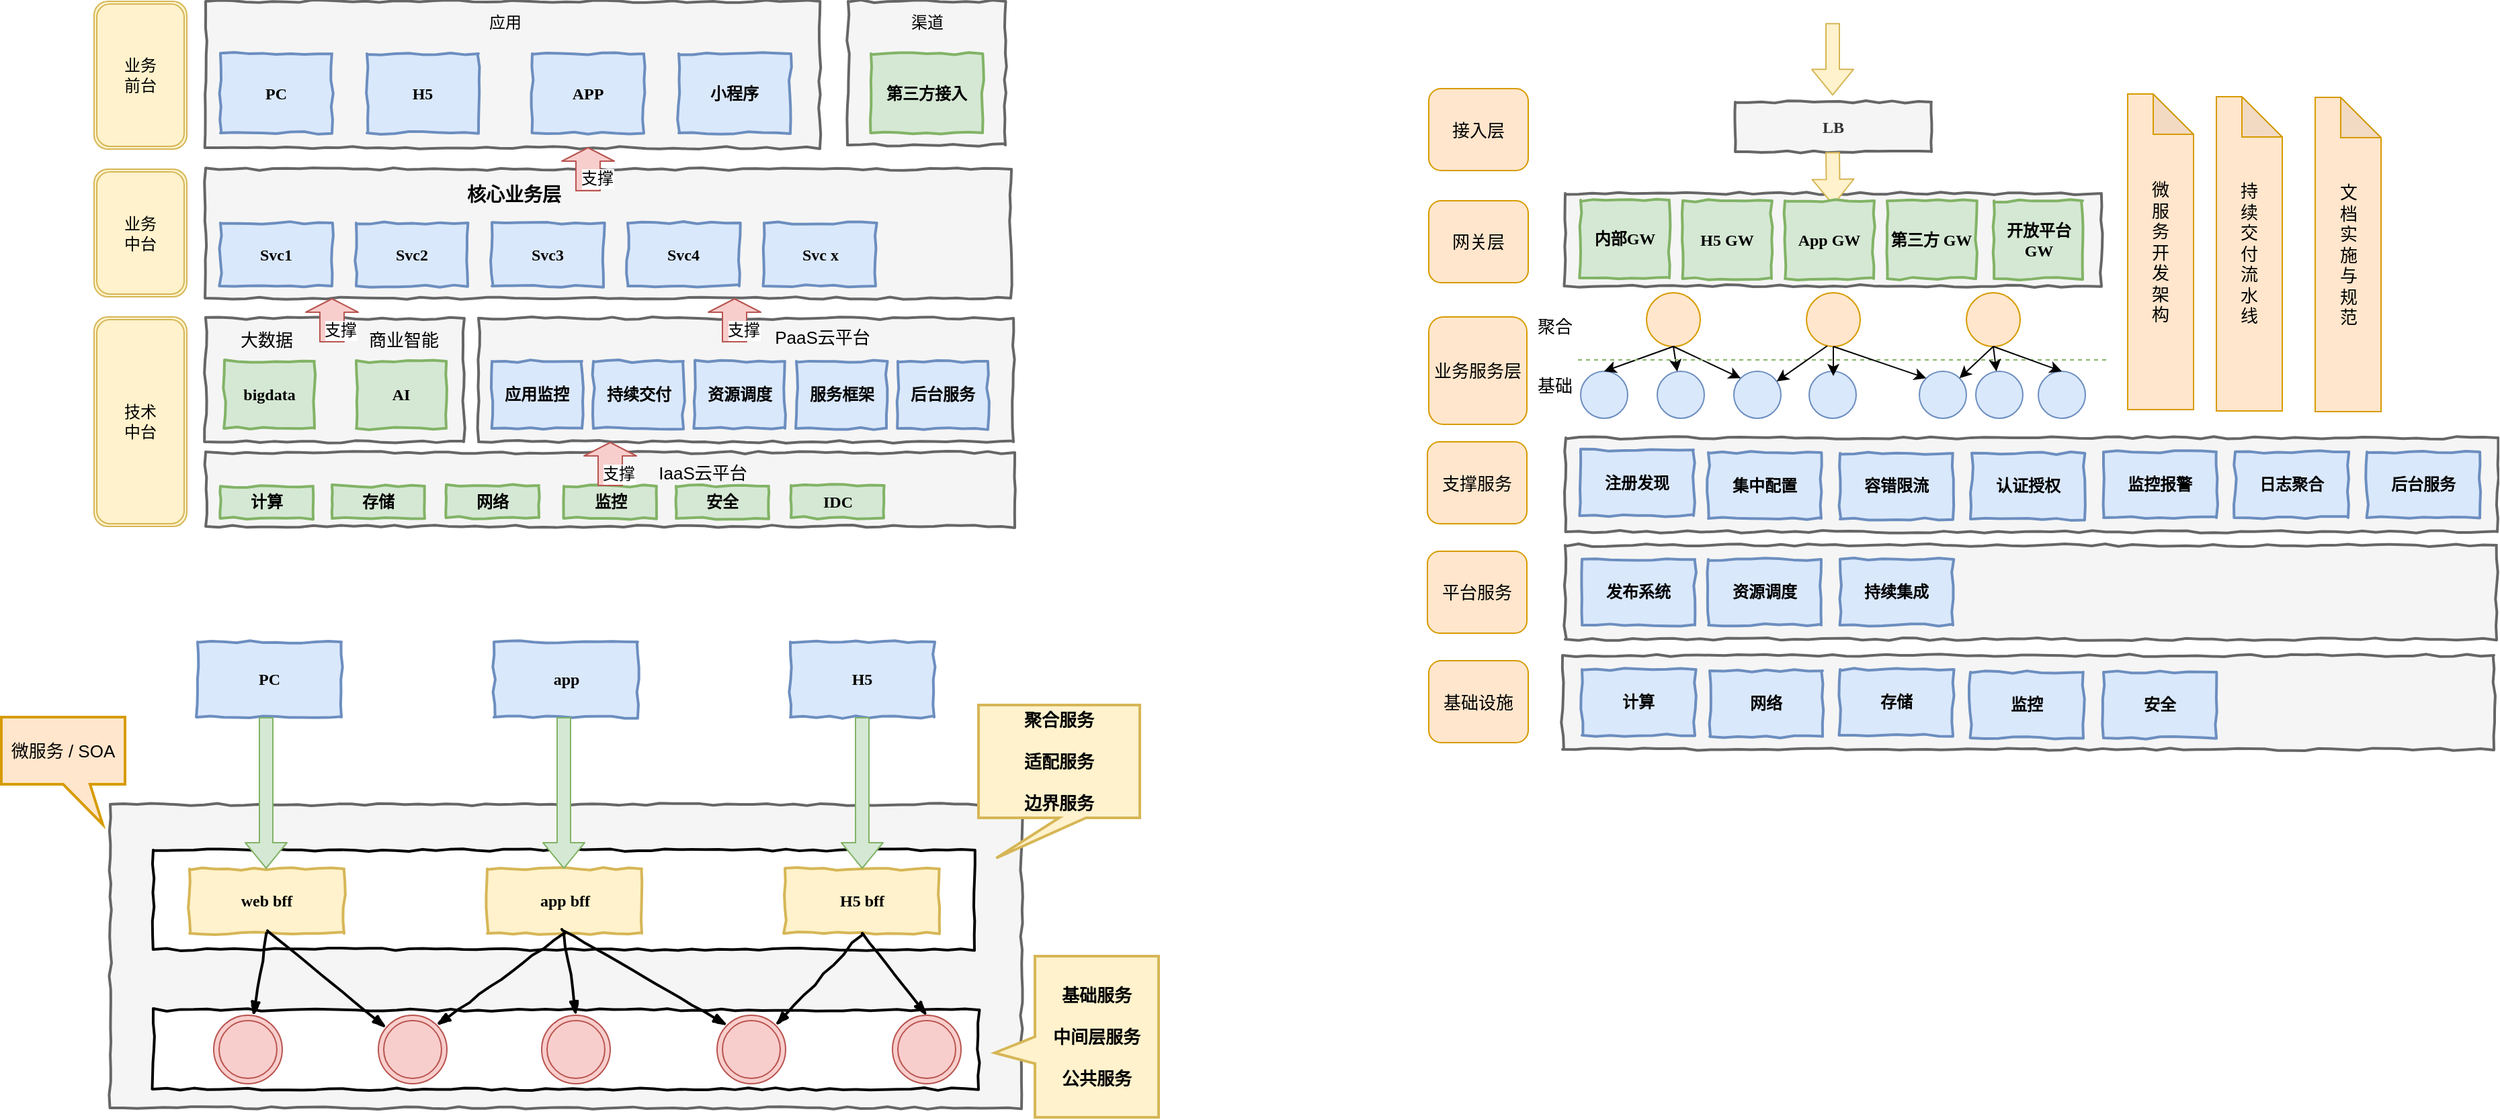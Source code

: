 <mxfile version="10.4.9" type="github"><diagram id="UUh0lZhF8g0YfZrAs-4L" name="第 1 页"><mxGraphModel dx="1026" dy="583" grid="0" gridSize="10" guides="1" tooltips="1" connect="1" arrows="1" fold="1" page="1" pageScale="1" pageWidth="1111100" pageHeight="11111100" math="0" shadow="0"><root><mxCell id="0"/><mxCell id="1" parent="0"/><mxCell id="AWyoGYumxrdGjjmtXqVZ-1" value="" style="html=1;whiteSpace=wrap;comic=1;strokeWidth=2;fontFamily=Comic Sans MS;fontStyle=1;fillColor=#f5f5f5;strokeColor=#666666;fontColor=#333333;" vertex="1" parent="1"><mxGeometry x="194" y="114" width="457" height="109" as="geometry"/></mxCell><mxCell id="AWyoGYumxrdGjjmtXqVZ-2" value="应用" style="text;html=1;strokeColor=none;fillColor=none;align=center;verticalAlign=middle;whiteSpace=wrap;rounded=0;" vertex="1" parent="1"><mxGeometry x="397" y="120" width="40" height="20" as="geometry"/></mxCell><mxCell id="AWyoGYumxrdGjjmtXqVZ-3" value="PC" style="html=1;whiteSpace=wrap;comic=1;strokeWidth=2;fontFamily=Comic Sans MS;fontStyle=1;fillColor=#dae8fc;strokeColor=#6c8ebf;" vertex="1" parent="1"><mxGeometry x="205" y="153" width="83" height="59" as="geometry"/></mxCell><mxCell id="AWyoGYumxrdGjjmtXqVZ-4" value="H5" style="html=1;whiteSpace=wrap;comic=1;strokeWidth=2;fontFamily=Comic Sans MS;fontStyle=1;fillColor=#dae8fc;strokeColor=#6c8ebf;" vertex="1" parent="1"><mxGeometry x="314" y="153" width="83" height="59" as="geometry"/></mxCell><mxCell id="AWyoGYumxrdGjjmtXqVZ-5" value="APP" style="html=1;whiteSpace=wrap;comic=1;strokeWidth=2;fontFamily=Comic Sans MS;fontStyle=1;fillColor=#dae8fc;strokeColor=#6c8ebf;" vertex="1" parent="1"><mxGeometry x="437" y="153" width="83" height="59" as="geometry"/></mxCell><mxCell id="AWyoGYumxrdGjjmtXqVZ-6" value="小程序" style="html=1;whiteSpace=wrap;comic=1;strokeWidth=2;fontFamily=Comic Sans MS;fontStyle=1;fillColor=#dae8fc;strokeColor=#6c8ebf;" vertex="1" parent="1"><mxGeometry x="546" y="153" width="83" height="59" as="geometry"/></mxCell><mxCell id="AWyoGYumxrdGjjmtXqVZ-7" value="" style="html=1;whiteSpace=wrap;comic=1;strokeWidth=2;fontFamily=Comic Sans MS;fontStyle=1;fillColor=#f5f5f5;strokeColor=#666666;fontColor=#333333;" vertex="1" parent="1"><mxGeometry x="672" y="114" width="117" height="107" as="geometry"/></mxCell><mxCell id="AWyoGYumxrdGjjmtXqVZ-8" value="渠道" style="text;html=1;strokeColor=none;fillColor=none;align=center;verticalAlign=middle;whiteSpace=wrap;rounded=0;" vertex="1" parent="1"><mxGeometry x="710.5" y="120" width="40" height="20" as="geometry"/></mxCell><mxCell id="AWyoGYumxrdGjjmtXqVZ-9" value="第三方接入" style="html=1;whiteSpace=wrap;comic=1;strokeWidth=2;fontFamily=Comic Sans MS;fontStyle=1;fillColor=#d5e8d4;strokeColor=#82b366;" vertex="1" parent="1"><mxGeometry x="689" y="153" width="83" height="59" as="geometry"/></mxCell><mxCell id="AWyoGYumxrdGjjmtXqVZ-10" value="业务&lt;br&gt;前台" style="shape=ext;double=1;rounded=1;whiteSpace=wrap;html=1;fillColor=#fff2cc;strokeColor=#d6b656;" vertex="1" parent="1"><mxGeometry x="111" y="114" width="69" height="110" as="geometry"/></mxCell><mxCell id="AWyoGYumxrdGjjmtXqVZ-11" value="" style="html=1;whiteSpace=wrap;comic=1;strokeWidth=2;fontFamily=Comic Sans MS;fontStyle=1;fillColor=#f5f5f5;strokeColor=#666666;fontColor=#333333;" vertex="1" parent="1"><mxGeometry x="194" y="239" width="599" height="96" as="geometry"/></mxCell><mxCell id="AWyoGYumxrdGjjmtXqVZ-12" value="" style="shape=flexArrow;endArrow=classic;html=1;fillColor=#f8cecc;strokeColor=#b85450;width=18;endSize=3;" edge="1" parent="1"><mxGeometry width="50" height="50" relative="1" as="geometry"><mxPoint x="478.5" y="255.5" as="sourcePoint"/><mxPoint x="478.5" y="222.5" as="targetPoint"/></mxGeometry></mxCell><mxCell id="AWyoGYumxrdGjjmtXqVZ-13" value="支撑" style="text;html=1;resizable=0;points=[];align=center;verticalAlign=middle;labelBackgroundColor=#ffffff;" vertex="1" connectable="0" parent="AWyoGYumxrdGjjmtXqVZ-12"><mxGeometry x="-0.364" y="-5" relative="1" as="geometry"><mxPoint x="1" y="1" as="offset"/></mxGeometry></mxCell><mxCell id="AWyoGYumxrdGjjmtXqVZ-15" value="Svc1" style="html=1;whiteSpace=wrap;comic=1;strokeWidth=2;fontFamily=Comic Sans MS;fontStyle=1;fillColor=#dae8fc;strokeColor=#6c8ebf;" vertex="1" parent="1"><mxGeometry x="205" y="279" width="83" height="47" as="geometry"/></mxCell><mxCell id="AWyoGYumxrdGjjmtXqVZ-16" value="&lt;font style=&quot;font-size: 14px&quot;&gt;核心业务层&lt;/font&gt;" style="text;strokeColor=none;fillColor=none;html=1;fontSize=18;fontStyle=1;verticalAlign=middle;align=center;" vertex="1" parent="1"><mxGeometry x="383" y="247" width="79" height="20" as="geometry"/></mxCell><mxCell id="AWyoGYumxrdGjjmtXqVZ-17" value="Svc2" style="html=1;whiteSpace=wrap;comic=1;strokeWidth=2;fontFamily=Comic Sans MS;fontStyle=1;fillColor=#dae8fc;strokeColor=#6c8ebf;" vertex="1" parent="1"><mxGeometry x="306" y="279" width="83" height="47" as="geometry"/></mxCell><mxCell id="AWyoGYumxrdGjjmtXqVZ-18" value="Svc3" style="html=1;whiteSpace=wrap;comic=1;strokeWidth=2;fontFamily=Comic Sans MS;fontStyle=1;fillColor=#dae8fc;strokeColor=#6c8ebf;" vertex="1" parent="1"><mxGeometry x="407" y="279" width="83" height="47" as="geometry"/></mxCell><mxCell id="AWyoGYumxrdGjjmtXqVZ-19" value="Svc4" style="html=1;whiteSpace=wrap;comic=1;strokeWidth=2;fontFamily=Comic Sans MS;fontStyle=1;fillColor=#dae8fc;strokeColor=#6c8ebf;" vertex="1" parent="1"><mxGeometry x="508" y="279" width="83" height="47" as="geometry"/></mxCell><mxCell id="AWyoGYumxrdGjjmtXqVZ-20" value="Svc x" style="html=1;whiteSpace=wrap;comic=1;strokeWidth=2;fontFamily=Comic Sans MS;fontStyle=1;fillColor=#dae8fc;strokeColor=#6c8ebf;" vertex="1" parent="1"><mxGeometry x="609.5" y="279" width="83" height="47" as="geometry"/></mxCell><mxCell id="AWyoGYumxrdGjjmtXqVZ-22" value="业务&lt;br&gt;中台&lt;br&gt;" style="shape=ext;double=1;rounded=1;whiteSpace=wrap;html=1;fillColor=#fff2cc;strokeColor=#d6b656;" vertex="1" parent="1"><mxGeometry x="111" y="239" width="69" height="95" as="geometry"/></mxCell><mxCell id="AWyoGYumxrdGjjmtXqVZ-23" value="" style="html=1;whiteSpace=wrap;comic=1;strokeWidth=2;fontFamily=Comic Sans MS;fontStyle=1;fillColor=#f5f5f5;strokeColor=#666666;fontColor=#333333;" vertex="1" parent="1"><mxGeometry x="194" y="350" width="192" height="92" as="geometry"/></mxCell><mxCell id="AWyoGYumxrdGjjmtXqVZ-24" value="" style="shape=flexArrow;endArrow=classic;html=1;fillColor=#f8cecc;strokeColor=#b85450;width=18;endSize=3;" edge="1" parent="1"><mxGeometry width="50" height="50" relative="1" as="geometry"><mxPoint x="288" y="368" as="sourcePoint"/><mxPoint x="288" y="335" as="targetPoint"/></mxGeometry></mxCell><mxCell id="AWyoGYumxrdGjjmtXqVZ-25" value="支撑" style="text;html=1;resizable=0;points=[];align=center;verticalAlign=middle;labelBackgroundColor=#ffffff;" vertex="1" connectable="0" parent="AWyoGYumxrdGjjmtXqVZ-24"><mxGeometry x="-0.364" y="-5" relative="1" as="geometry"><mxPoint x="1" y="1" as="offset"/></mxGeometry></mxCell><mxCell id="AWyoGYumxrdGjjmtXqVZ-26" value="bigdata" style="html=1;whiteSpace=wrap;comic=1;strokeWidth=2;fontFamily=Comic Sans MS;fontStyle=1;fillColor=#d5e8d4;strokeColor=#82b366;" vertex="1" parent="1"><mxGeometry x="208" y="382" width="67" height="50" as="geometry"/></mxCell><mxCell id="AWyoGYumxrdGjjmtXqVZ-27" value="AI" style="html=1;whiteSpace=wrap;comic=1;strokeWidth=2;fontFamily=Comic Sans MS;fontStyle=1;fillColor=#d5e8d4;strokeColor=#82b366;" vertex="1" parent="1"><mxGeometry x="306" y="382" width="67" height="50" as="geometry"/></mxCell><mxCell id="AWyoGYumxrdGjjmtXqVZ-28" value="大数据" style="text;html=1;strokeColor=none;fillColor=none;align=center;verticalAlign=middle;whiteSpace=wrap;rounded=0;fontSize=13;" vertex="1" parent="1"><mxGeometry x="208" y="356" width="63" height="20" as="geometry"/></mxCell><mxCell id="AWyoGYumxrdGjjmtXqVZ-29" value="商业智能" style="text;html=1;strokeColor=none;fillColor=none;align=center;verticalAlign=middle;whiteSpace=wrap;rounded=0;fontSize=13;" vertex="1" parent="1"><mxGeometry x="310" y="356" width="63" height="20" as="geometry"/></mxCell><mxCell id="AWyoGYumxrdGjjmtXqVZ-30" value="" style="html=1;whiteSpace=wrap;comic=1;strokeWidth=2;fontFamily=Comic Sans MS;fontStyle=1;fillColor=#f5f5f5;strokeColor=#666666;fontColor=#333333;" vertex="1" parent="1"><mxGeometry x="397" y="350" width="398" height="92" as="geometry"/></mxCell><mxCell id="AWyoGYumxrdGjjmtXqVZ-31" value="" style="shape=flexArrow;endArrow=classic;html=1;fillColor=#f8cecc;strokeColor=#b85450;width=18;endSize=3;" edge="1" parent="1"><mxGeometry width="50" height="50" relative="1" as="geometry"><mxPoint x="587.5" y="368" as="sourcePoint"/><mxPoint x="587.5" y="335" as="targetPoint"/></mxGeometry></mxCell><mxCell id="AWyoGYumxrdGjjmtXqVZ-32" value="支撑" style="text;html=1;resizable=0;points=[];align=center;verticalAlign=middle;labelBackgroundColor=#ffffff;" vertex="1" connectable="0" parent="AWyoGYumxrdGjjmtXqVZ-31"><mxGeometry x="-0.364" y="-5" relative="1" as="geometry"><mxPoint x="1" y="1" as="offset"/></mxGeometry></mxCell><UserObject label="PaaS云平台" placeholders="1" name="Variable" id="AWyoGYumxrdGjjmtXqVZ-33"><mxCell style="text;html=1;strokeColor=none;fillColor=none;align=center;verticalAlign=middle;whiteSpace=wrap;overflow=hidden;fontSize=13;" vertex="1" parent="1"><mxGeometry x="613" y="354" width="80" height="20" as="geometry"/></mxCell></UserObject><mxCell id="AWyoGYumxrdGjjmtXqVZ-34" value="应用监控" style="html=1;whiteSpace=wrap;comic=1;strokeWidth=2;fontFamily=Comic Sans MS;fontStyle=1;fillColor=#dae8fc;strokeColor=#6c8ebf;" vertex="1" parent="1"><mxGeometry x="407" y="382" width="67" height="50" as="geometry"/></mxCell><mxCell id="AWyoGYumxrdGjjmtXqVZ-35" value="持续交付" style="html=1;whiteSpace=wrap;comic=1;strokeWidth=2;fontFamily=Comic Sans MS;fontStyle=1;fillColor=#dae8fc;strokeColor=#6c8ebf;" vertex="1" parent="1"><mxGeometry x="482.5" y="382" width="67" height="50" as="geometry"/></mxCell><mxCell id="AWyoGYumxrdGjjmtXqVZ-36" value="资源调度" style="html=1;whiteSpace=wrap;comic=1;strokeWidth=2;fontFamily=Comic Sans MS;fontStyle=1;fillColor=#dae8fc;strokeColor=#6c8ebf;" vertex="1" parent="1"><mxGeometry x="558" y="382" width="67" height="50" as="geometry"/></mxCell><mxCell id="AWyoGYumxrdGjjmtXqVZ-37" value="服务框架" style="html=1;whiteSpace=wrap;comic=1;strokeWidth=2;fontFamily=Comic Sans MS;fontStyle=1;fillColor=#dae8fc;strokeColor=#6c8ebf;" vertex="1" parent="1"><mxGeometry x="633.5" y="382" width="67" height="50" as="geometry"/></mxCell><mxCell id="AWyoGYumxrdGjjmtXqVZ-38" value="后台服务&lt;br&gt;" style="html=1;whiteSpace=wrap;comic=1;strokeWidth=2;fontFamily=Comic Sans MS;fontStyle=1;fillColor=#dae8fc;strokeColor=#6c8ebf;" vertex="1" parent="1"><mxGeometry x="709" y="382" width="67" height="50" as="geometry"/></mxCell><mxCell id="AWyoGYumxrdGjjmtXqVZ-39" value="" style="html=1;whiteSpace=wrap;comic=1;strokeWidth=2;fontFamily=Comic Sans MS;fontStyle=1;fillColor=#f5f5f5;strokeColor=#666666;fontColor=#333333;" vertex="1" parent="1"><mxGeometry x="194" y="450" width="602" height="55" as="geometry"/></mxCell><UserObject label="IaaS云平台" placeholders="1" name="Variable" id="AWyoGYumxrdGjjmtXqVZ-42"><mxCell style="text;html=1;strokeColor=none;fillColor=none;align=center;verticalAlign=middle;whiteSpace=wrap;overflow=hidden;fontSize=13;" vertex="1" parent="1"><mxGeometry x="524" y="454.5" width="80" height="20" as="geometry"/></mxCell></UserObject><mxCell id="AWyoGYumxrdGjjmtXqVZ-43" value="计算" style="html=1;whiteSpace=wrap;comic=1;strokeWidth=2;fontFamily=Comic Sans MS;fontStyle=1;fillColor=#d5e8d4;strokeColor=#82b366;" vertex="1" parent="1"><mxGeometry x="205" y="475" width="69" height="24" as="geometry"/></mxCell><mxCell id="AWyoGYumxrdGjjmtXqVZ-44" value="存储" style="html=1;whiteSpace=wrap;comic=1;strokeWidth=2;fontFamily=Comic Sans MS;fontStyle=1;fillColor=#d5e8d4;strokeColor=#82b366;" vertex="1" parent="1"><mxGeometry x="288" y="475" width="69" height="24" as="geometry"/></mxCell><mxCell id="AWyoGYumxrdGjjmtXqVZ-45" value="网络" style="html=1;whiteSpace=wrap;comic=1;strokeWidth=2;fontFamily=Comic Sans MS;fontStyle=1;fillColor=#d5e8d4;strokeColor=#82b366;" vertex="1" parent="1"><mxGeometry x="373" y="474.5" width="69" height="24" as="geometry"/></mxCell><mxCell id="AWyoGYumxrdGjjmtXqVZ-46" value="监控" style="html=1;whiteSpace=wrap;comic=1;strokeWidth=2;fontFamily=Comic Sans MS;fontStyle=1;fillColor=#d5e8d4;strokeColor=#82b366;" vertex="1" parent="1"><mxGeometry x="460.5" y="475" width="69" height="24" as="geometry"/></mxCell><mxCell id="AWyoGYumxrdGjjmtXqVZ-47" value="安全" style="html=1;whiteSpace=wrap;comic=1;strokeWidth=2;fontFamily=Comic Sans MS;fontStyle=1;fillColor=#d5e8d4;strokeColor=#82b366;" vertex="1" parent="1"><mxGeometry x="544" y="475" width="69" height="24" as="geometry"/></mxCell><mxCell id="AWyoGYumxrdGjjmtXqVZ-40" value="" style="shape=flexArrow;endArrow=classic;html=1;fillColor=#f8cecc;strokeColor=#b85450;width=18;endSize=3;" edge="1" parent="1"><mxGeometry width="50" height="50" relative="1" as="geometry"><mxPoint x="495" y="475" as="sourcePoint"/><mxPoint x="495" y="442" as="targetPoint"/></mxGeometry></mxCell><mxCell id="AWyoGYumxrdGjjmtXqVZ-41" value="支撑" style="text;html=1;resizable=0;points=[];align=center;verticalAlign=middle;labelBackgroundColor=#ffffff;" vertex="1" connectable="0" parent="AWyoGYumxrdGjjmtXqVZ-40"><mxGeometry x="-0.364" y="-5" relative="1" as="geometry"><mxPoint x="1" y="1" as="offset"/></mxGeometry></mxCell><mxCell id="AWyoGYumxrdGjjmtXqVZ-48" value="IDC" style="html=1;whiteSpace=wrap;comic=1;strokeWidth=2;fontFamily=Comic Sans MS;fontStyle=1;fillColor=#d5e8d4;strokeColor=#82b366;" vertex="1" parent="1"><mxGeometry x="629.5" y="474.5" width="69" height="24" as="geometry"/></mxCell><mxCell id="AWyoGYumxrdGjjmtXqVZ-49" value="技术&lt;br&gt;中台&lt;br&gt;" style="shape=ext;double=1;rounded=1;whiteSpace=wrap;html=1;fillColor=#fff2cc;strokeColor=#d6b656;" vertex="1" parent="1"><mxGeometry x="111" y="349" width="69" height="156" as="geometry"/></mxCell><mxCell id="AWyoGYumxrdGjjmtXqVZ-50" value="" style="html=1;whiteSpace=wrap;comic=1;strokeWidth=2;fontFamily=Comic Sans MS;fontStyle=1;fillColor=#f5f5f5;strokeColor=#666666;fontColor=#333333;" vertex="1" parent="1"><mxGeometry x="123" y="712" width="678" height="226" as="geometry"/></mxCell><mxCell id="AWyoGYumxrdGjjmtXqVZ-51" value="" style="html=1;whiteSpace=wrap;comic=1;strokeWidth=2;fontFamily=Comic Sans MS;fontStyle=1;" vertex="1" parent="1"><mxGeometry x="155" y="746" width="611" height="74" as="geometry"/></mxCell><mxCell id="AWyoGYumxrdGjjmtXqVZ-52" value="web bff" style="html=1;whiteSpace=wrap;comic=1;strokeWidth=2;fontFamily=Comic Sans MS;fontStyle=1;fillColor=#fff2cc;strokeColor=#d6b656;" vertex="1" parent="1"><mxGeometry x="182" y="760" width="115" height="48" as="geometry"/></mxCell><mxCell id="AWyoGYumxrdGjjmtXqVZ-53" value="app bff" style="html=1;whiteSpace=wrap;comic=1;strokeWidth=2;fontFamily=Comic Sans MS;fontStyle=1;fillColor=#fff2cc;strokeColor=#d6b656;" vertex="1" parent="1"><mxGeometry x="403.5" y="760" width="115" height="48" as="geometry"/></mxCell><mxCell id="AWyoGYumxrdGjjmtXqVZ-54" value="H5 bff" style="html=1;whiteSpace=wrap;comic=1;strokeWidth=2;fontFamily=Comic Sans MS;fontStyle=1;fillColor=#fff2cc;strokeColor=#d6b656;" vertex="1" parent="1"><mxGeometry x="625" y="760" width="115" height="48" as="geometry"/></mxCell><mxCell id="AWyoGYumxrdGjjmtXqVZ-55" value="PC" style="html=1;whiteSpace=wrap;comic=1;strokeWidth=2;fontFamily=Comic Sans MS;fontStyle=1;fillColor=#dae8fc;strokeColor=#6c8ebf;" vertex="1" parent="1"><mxGeometry x="188" y="591" width="107" height="56" as="geometry"/></mxCell><mxCell id="AWyoGYumxrdGjjmtXqVZ-56" value="app" style="html=1;whiteSpace=wrap;comic=1;strokeWidth=2;fontFamily=Comic Sans MS;fontStyle=1;fillColor=#dae8fc;strokeColor=#6c8ebf;" vertex="1" parent="1"><mxGeometry x="408.5" y="591" width="107" height="56" as="geometry"/></mxCell><mxCell id="AWyoGYumxrdGjjmtXqVZ-57" value="H5" style="html=1;whiteSpace=wrap;comic=1;strokeWidth=2;fontFamily=Comic Sans MS;fontStyle=1;fillColor=#dae8fc;strokeColor=#6c8ebf;" vertex="1" parent="1"><mxGeometry x="629" y="591" width="107" height="56" as="geometry"/></mxCell><mxCell id="AWyoGYumxrdGjjmtXqVZ-58" value="" style="shape=flexArrow;endArrow=classic;html=1;fontSize=13;entryX=0.5;entryY=0;entryDx=0;entryDy=0;fillColor=#d5e8d4;strokeColor=#82b366;" edge="1" parent="1"><mxGeometry width="50" height="50" relative="1" as="geometry"><mxPoint x="239" y="647" as="sourcePoint"/><mxPoint x="239" y="760" as="targetPoint"/></mxGeometry></mxCell><mxCell id="AWyoGYumxrdGjjmtXqVZ-59" value="" style="shape=flexArrow;endArrow=classic;html=1;fontSize=13;entryX=0.5;entryY=0;entryDx=0;entryDy=0;fillColor=#d5e8d4;strokeColor=#82b366;" edge="1" parent="1"><mxGeometry width="50" height="50" relative="1" as="geometry"><mxPoint x="460.5" y="647" as="sourcePoint"/><mxPoint x="460.5" y="760" as="targetPoint"/></mxGeometry></mxCell><mxCell id="AWyoGYumxrdGjjmtXqVZ-60" value="" style="shape=flexArrow;endArrow=classic;html=1;fontSize=13;entryX=0.5;entryY=0;entryDx=0;entryDy=0;fillColor=#d5e8d4;strokeColor=#82b366;" edge="1" parent="1"><mxGeometry width="50" height="50" relative="1" as="geometry"><mxPoint x="682.5" y="647" as="sourcePoint"/><mxPoint x="682.5" y="760" as="targetPoint"/></mxGeometry></mxCell><mxCell id="AWyoGYumxrdGjjmtXqVZ-61" value="" style="html=1;whiteSpace=wrap;comic=1;strokeWidth=2;fontFamily=Comic Sans MS;fontStyle=1;" vertex="1" parent="1"><mxGeometry x="155" y="865" width="614" height="59" as="geometry"/></mxCell><mxCell id="AWyoGYumxrdGjjmtXqVZ-62" value="" style="ellipse;shape=doubleEllipse;whiteSpace=wrap;html=1;aspect=fixed;fontSize=13;fillColor=#f8cecc;strokeColor=#b85450;" vertex="1" parent="1"><mxGeometry x="200" y="869" width="51" height="51" as="geometry"/></mxCell><mxCell id="AWyoGYumxrdGjjmtXqVZ-63" value="" style="ellipse;shape=doubleEllipse;whiteSpace=wrap;html=1;aspect=fixed;fontSize=13;fillColor=#f8cecc;strokeColor=#b85450;" vertex="1" parent="1"><mxGeometry x="322.5" y="869" width="51" height="51" as="geometry"/></mxCell><mxCell id="AWyoGYumxrdGjjmtXqVZ-64" value="" style="ellipse;shape=doubleEllipse;whiteSpace=wrap;html=1;aspect=fixed;fontSize=13;fillColor=#f8cecc;strokeColor=#b85450;" vertex="1" parent="1"><mxGeometry x="444" y="869" width="51" height="51" as="geometry"/></mxCell><mxCell id="AWyoGYumxrdGjjmtXqVZ-65" value="" style="ellipse;shape=doubleEllipse;whiteSpace=wrap;html=1;aspect=fixed;fontSize=13;fillColor=#f8cecc;strokeColor=#b85450;" vertex="1" parent="1"><mxGeometry x="574.5" y="869" width="51" height="51" as="geometry"/></mxCell><mxCell id="AWyoGYumxrdGjjmtXqVZ-66" value="" style="ellipse;shape=doubleEllipse;whiteSpace=wrap;html=1;aspect=fixed;fontSize=13;fillColor=#f8cecc;strokeColor=#b85450;" vertex="1" parent="1"><mxGeometry x="705" y="869" width="51" height="51" as="geometry"/></mxCell><mxCell id="AWyoGYumxrdGjjmtXqVZ-67" value="" style="rounded=0;comic=1;strokeWidth=2;endArrow=blockThin;html=1;fontFamily=Comic Sans MS;fontStyle=1;exitX=0.5;exitY=1;exitDx=0;exitDy=0;" edge="1" parent="1" source="AWyoGYumxrdGjjmtXqVZ-52" target="AWyoGYumxrdGjjmtXqVZ-62"><mxGeometry width="50" height="50" relative="1" as="geometry"><mxPoint x="43" y="985" as="sourcePoint"/><mxPoint x="93" y="935" as="targetPoint"/></mxGeometry></mxCell><mxCell id="AWyoGYumxrdGjjmtXqVZ-68" value="" style="rounded=0;comic=1;strokeWidth=2;endArrow=blockThin;html=1;fontFamily=Comic Sans MS;fontStyle=1;" edge="1" parent="1" target="AWyoGYumxrdGjjmtXqVZ-63"><mxGeometry width="50" height="50" relative="1" as="geometry"><mxPoint x="240" y="806" as="sourcePoint"/><mxPoint x="161" y="959" as="targetPoint"/></mxGeometry></mxCell><mxCell id="AWyoGYumxrdGjjmtXqVZ-69" value="" style="rounded=0;comic=1;strokeWidth=2;endArrow=blockThin;html=1;fontFamily=Comic Sans MS;fontStyle=1;exitX=0.5;exitY=1;exitDx=0;exitDy=0;entryX=1;entryY=0;entryDx=0;entryDy=0;" edge="1" parent="1" source="AWyoGYumxrdGjjmtXqVZ-53" target="AWyoGYumxrdGjjmtXqVZ-63"><mxGeometry width="50" height="50" relative="1" as="geometry"><mxPoint x="111" y="1009" as="sourcePoint"/><mxPoint x="161" y="959" as="targetPoint"/></mxGeometry></mxCell><mxCell id="AWyoGYumxrdGjjmtXqVZ-70" value="" style="rounded=0;comic=1;strokeWidth=2;endArrow=blockThin;html=1;fontFamily=Comic Sans MS;fontStyle=1;entryX=0.5;entryY=0;entryDx=0;entryDy=0;exitX=0.5;exitY=1;exitDx=0;exitDy=0;" edge="1" parent="1" source="AWyoGYumxrdGjjmtXqVZ-53" target="AWyoGYumxrdGjjmtXqVZ-64"><mxGeometry width="50" height="50" relative="1" as="geometry"><mxPoint x="111" y="1009" as="sourcePoint"/><mxPoint x="161" y="959" as="targetPoint"/></mxGeometry></mxCell><mxCell id="AWyoGYumxrdGjjmtXqVZ-71" value="" style="rounded=0;comic=1;strokeWidth=2;endArrow=blockThin;html=1;fontFamily=Comic Sans MS;fontStyle=1;entryX=0;entryY=0;entryDx=0;entryDy=0;" edge="1" parent="1" target="AWyoGYumxrdGjjmtXqVZ-65"><mxGeometry width="50" height="50" relative="1" as="geometry"><mxPoint x="459" y="805" as="sourcePoint"/><mxPoint x="161" y="959" as="targetPoint"/></mxGeometry></mxCell><mxCell id="AWyoGYumxrdGjjmtXqVZ-72" value="" style="rounded=0;comic=1;strokeWidth=2;endArrow=blockThin;html=1;fontFamily=Comic Sans MS;fontStyle=1;entryX=0.5;entryY=0;entryDx=0;entryDy=0;exitX=0.5;exitY=1;exitDx=0;exitDy=0;" edge="1" parent="1" source="AWyoGYumxrdGjjmtXqVZ-54" target="AWyoGYumxrdGjjmtXqVZ-66"><mxGeometry width="50" height="50" relative="1" as="geometry"><mxPoint x="111" y="1009" as="sourcePoint"/><mxPoint x="161" y="959" as="targetPoint"/></mxGeometry></mxCell><mxCell id="AWyoGYumxrdGjjmtXqVZ-73" value="" style="rounded=0;comic=1;strokeWidth=2;endArrow=blockThin;html=1;fontFamily=Comic Sans MS;fontStyle=1;entryX=1;entryY=0;entryDx=0;entryDy=0;exitX=0.5;exitY=1;exitDx=0;exitDy=0;" edge="1" parent="1" source="AWyoGYumxrdGjjmtXqVZ-54" target="AWyoGYumxrdGjjmtXqVZ-65"><mxGeometry width="50" height="50" relative="1" as="geometry"><mxPoint x="111" y="1009" as="sourcePoint"/><mxPoint x="161" y="959" as="targetPoint"/></mxGeometry></mxCell><mxCell id="AWyoGYumxrdGjjmtXqVZ-74" value="微服务 / SOA" style="shape=callout;whiteSpace=wrap;html=1;perimeter=calloutPerimeter;fontSize=13;position2=0.82;fillColor=#ffe6cc;strokeColor=#d79b00;perimeterSpacing=1;strokeWidth=2;" vertex="1" parent="1"><mxGeometry x="42" y="647" width="92" height="80" as="geometry"/></mxCell><mxCell id="AWyoGYumxrdGjjmtXqVZ-75" value="&lt;b&gt;聚合服务&lt;br&gt;&lt;br&gt;适配服务&lt;br&gt;&lt;br&gt;边界服务&lt;/b&gt;&lt;br&gt;" style="shape=callout;whiteSpace=wrap;html=1;perimeter=calloutPerimeter;strokeWidth=2;fontSize=13;position2=0.11;fillColor=#fff2cc;strokeColor=#d6b656;" vertex="1" parent="1"><mxGeometry x="769" y="638" width="120" height="114" as="geometry"/></mxCell><mxCell id="AWyoGYumxrdGjjmtXqVZ-76" value="&lt;b&gt;基础服务&lt;br&gt;&lt;br&gt;中间层服务&lt;br&gt;&lt;br&gt;公共服务&lt;/b&gt;&lt;br&gt;" style="shape=callout;whiteSpace=wrap;html=1;perimeter=calloutPerimeter;strokeWidth=2;fontSize=13;position2=0.6;direction=south;fillColor=#fff2cc;strokeColor=#d6b656;" vertex="1" parent="1"><mxGeometry x="781" y="825" width="122" height="120" as="geometry"/></mxCell><mxCell id="AWyoGYumxrdGjjmtXqVZ-77" value="LB" style="html=1;whiteSpace=wrap;comic=1;strokeWidth=2;fontFamily=Comic Sans MS;fontStyle=1;fillColor=#f5f5f5;strokeColor=#666666;fontColor=#333333;" vertex="1" parent="1"><mxGeometry x="1332" y="189" width="146" height="37" as="geometry"/></mxCell><mxCell id="AWyoGYumxrdGjjmtXqVZ-78" value="" style="html=1;whiteSpace=wrap;comic=1;strokeWidth=2;fontFamily=Comic Sans MS;fontStyle=1;fillColor=#f5f5f5;strokeColor=#666666;fontColor=#333333;" vertex="1" parent="1"><mxGeometry x="1205.5" y="257" width="399" height="69" as="geometry"/></mxCell><mxCell id="AWyoGYumxrdGjjmtXqVZ-79" value="" style="shape=flexArrow;endArrow=classic;html=1;fontSize=13;fillColor=#fff2cc;strokeColor=#d6b656;" edge="1" parent="1"><mxGeometry width="50" height="50" relative="1" as="geometry"><mxPoint x="1404.5" y="130.167" as="sourcePoint"/><mxPoint x="1404.5" y="184.167" as="targetPoint"/></mxGeometry></mxCell><mxCell id="AWyoGYumxrdGjjmtXqVZ-80" value="" style="shape=flexArrow;endArrow=classic;html=1;fontSize=13;fillColor=#fff2cc;strokeColor=#d6b656;" edge="1" parent="1"><mxGeometry width="50" height="50" relative="1" as="geometry"><mxPoint x="1404.5" y="226.167" as="sourcePoint"/><mxPoint x="1405" y="266" as="targetPoint"/></mxGeometry></mxCell><mxCell id="AWyoGYumxrdGjjmtXqVZ-81" value="内部GW" style="html=1;whiteSpace=wrap;comic=1;strokeWidth=2;fontFamily=Comic Sans MS;fontStyle=1;fillColor=#d5e8d4;strokeColor=#82b366;" vertex="1" parent="1"><mxGeometry x="1217" y="262" width="66" height="58" as="geometry"/></mxCell><mxCell id="AWyoGYumxrdGjjmtXqVZ-82" value="H5 GW" style="html=1;whiteSpace=wrap;comic=1;strokeWidth=2;fontFamily=Comic Sans MS;fontStyle=1;fillColor=#d5e8d4;strokeColor=#82b366;" vertex="1" parent="1"><mxGeometry x="1293" y="262.5" width="66" height="58" as="geometry"/></mxCell><mxCell id="AWyoGYumxrdGjjmtXqVZ-83" value="App GW" style="html=1;whiteSpace=wrap;comic=1;strokeWidth=2;fontFamily=Comic Sans MS;fontStyle=1;fillColor=#d5e8d4;strokeColor=#82b366;" vertex="1" parent="1"><mxGeometry x="1369" y="262.5" width="66" height="58" as="geometry"/></mxCell><mxCell id="AWyoGYumxrdGjjmtXqVZ-84" value="第三方 GW" style="html=1;whiteSpace=wrap;comic=1;strokeWidth=2;fontFamily=Comic Sans MS;fontStyle=1;fillColor=#d5e8d4;strokeColor=#82b366;" vertex="1" parent="1"><mxGeometry x="1445" y="262.5" width="66" height="58" as="geometry"/></mxCell><mxCell id="AWyoGYumxrdGjjmtXqVZ-85" value="开放平台GW" style="html=1;whiteSpace=wrap;comic=1;strokeWidth=2;fontFamily=Comic Sans MS;fontStyle=1;fillColor=#d5e8d4;strokeColor=#82b366;" vertex="1" parent="1"><mxGeometry x="1524.5" y="262.5" width="66" height="58" as="geometry"/></mxCell><mxCell id="AWyoGYumxrdGjjmtXqVZ-86" value="" style="ellipse;whiteSpace=wrap;html=1;aspect=fixed;strokeWidth=1;fontSize=13;fillColor=#ffe6cc;strokeColor=#d79b00;" vertex="1" parent="1"><mxGeometry x="1266" y="331" width="40" height="40" as="geometry"/></mxCell><mxCell id="AWyoGYumxrdGjjmtXqVZ-87" value="" style="ellipse;whiteSpace=wrap;html=1;aspect=fixed;strokeWidth=1;fontSize=13;fillColor=#ffe6cc;strokeColor=#d79b00;" vertex="1" parent="1"><mxGeometry x="1385" y="331" width="40" height="40" as="geometry"/></mxCell><mxCell id="AWyoGYumxrdGjjmtXqVZ-88" value="" style="ellipse;whiteSpace=wrap;html=1;aspect=fixed;strokeWidth=1;fontSize=13;fillColor=#ffe6cc;strokeColor=#d79b00;" vertex="1" parent="1"><mxGeometry x="1504" y="331" width="40" height="40" as="geometry"/></mxCell><mxCell id="AWyoGYumxrdGjjmtXqVZ-89" value="" style="ellipse;whiteSpace=wrap;html=1;aspect=fixed;strokeWidth=1;fontSize=13;fillColor=#dae8fc;strokeColor=#6c8ebf;" vertex="1" parent="1"><mxGeometry x="1217" y="389.5" width="35" height="35" as="geometry"/></mxCell><mxCell id="AWyoGYumxrdGjjmtXqVZ-90" value="" style="ellipse;whiteSpace=wrap;html=1;aspect=fixed;strokeWidth=1;fontSize=13;fillColor=#dae8fc;strokeColor=#6c8ebf;" vertex="1" parent="1"><mxGeometry x="1274" y="389.5" width="35" height="35" as="geometry"/></mxCell><mxCell id="AWyoGYumxrdGjjmtXqVZ-91" value="" style="ellipse;whiteSpace=wrap;html=1;aspect=fixed;strokeWidth=1;fontSize=13;fillColor=#dae8fc;strokeColor=#6c8ebf;" vertex="1" parent="1"><mxGeometry x="1331" y="389.5" width="35" height="35" as="geometry"/></mxCell><mxCell id="AWyoGYumxrdGjjmtXqVZ-92" value="" style="ellipse;whiteSpace=wrap;html=1;aspect=fixed;strokeWidth=1;fontSize=13;fillColor=#dae8fc;strokeColor=#6c8ebf;" vertex="1" parent="1"><mxGeometry x="1387" y="389.5" width="35" height="35" as="geometry"/></mxCell><mxCell id="AWyoGYumxrdGjjmtXqVZ-93" value="" style="ellipse;whiteSpace=wrap;html=1;aspect=fixed;strokeWidth=1;fontSize=13;fillColor=#dae8fc;strokeColor=#6c8ebf;" vertex="1" parent="1"><mxGeometry x="1469" y="389.5" width="35" height="35" as="geometry"/></mxCell><mxCell id="AWyoGYumxrdGjjmtXqVZ-94" value="" style="ellipse;whiteSpace=wrap;html=1;aspect=fixed;strokeWidth=1;fontSize=13;fillColor=#dae8fc;strokeColor=#6c8ebf;" vertex="1" parent="1"><mxGeometry x="1511" y="389.5" width="35" height="35" as="geometry"/></mxCell><mxCell id="AWyoGYumxrdGjjmtXqVZ-95" value="" style="ellipse;whiteSpace=wrap;html=1;aspect=fixed;strokeWidth=1;fontSize=13;fillColor=#dae8fc;strokeColor=#6c8ebf;" vertex="1" parent="1"><mxGeometry x="1557.5" y="389.5" width="35" height="35" as="geometry"/></mxCell><mxCell id="AWyoGYumxrdGjjmtXqVZ-96" value="" style="endArrow=classic;html=1;fontSize=13;exitX=0.5;exitY=1;exitDx=0;exitDy=0;entryX=0.5;entryY=0;entryDx=0;entryDy=0;" edge="1" parent="1" source="AWyoGYumxrdGjjmtXqVZ-86" target="AWyoGYumxrdGjjmtXqVZ-89"><mxGeometry width="50" height="50" relative="1" as="geometry"><mxPoint x="1199" y="546" as="sourcePoint"/><mxPoint x="1249" y="496" as="targetPoint"/></mxGeometry></mxCell><mxCell id="AWyoGYumxrdGjjmtXqVZ-97" value="" style="endArrow=classic;html=1;fontSize=13;exitX=0.5;exitY=1;exitDx=0;exitDy=0;" edge="1" parent="1" source="AWyoGYumxrdGjjmtXqVZ-86" target="AWyoGYumxrdGjjmtXqVZ-90"><mxGeometry width="50" height="50" relative="1" as="geometry"><mxPoint x="1228" y="535" as="sourcePoint"/><mxPoint x="1278" y="485" as="targetPoint"/></mxGeometry></mxCell><mxCell id="AWyoGYumxrdGjjmtXqVZ-99" value="" style="endArrow=classic;html=1;fontSize=13;exitX=0.5;exitY=1;exitDx=0;exitDy=0;entryX=0;entryY=0;entryDx=0;entryDy=0;" edge="1" parent="1" source="AWyoGYumxrdGjjmtXqVZ-86" target="AWyoGYumxrdGjjmtXqVZ-91"><mxGeometry width="50" height="50" relative="1" as="geometry"><mxPoint x="1279" y="557" as="sourcePoint"/><mxPoint x="1329" y="507" as="targetPoint"/></mxGeometry></mxCell><mxCell id="AWyoGYumxrdGjjmtXqVZ-100" value="" style="endArrow=none;dashed=1;html=1;fontSize=13;fillColor=#d5e8d4;strokeColor=#82b366;" edge="1" parent="1"><mxGeometry width="50" height="50" relative="1" as="geometry"><mxPoint x="1215" y="381" as="sourcePoint"/><mxPoint x="1610" y="381" as="targetPoint"/></mxGeometry></mxCell><mxCell id="AWyoGYumxrdGjjmtXqVZ-101" value="" style="endArrow=classic;html=1;fontSize=13;exitX=0.385;exitY=0.99;exitDx=0;exitDy=0;exitPerimeter=0;" edge="1" parent="1" source="AWyoGYumxrdGjjmtXqVZ-87" target="AWyoGYumxrdGjjmtXqVZ-91"><mxGeometry width="50" height="50" relative="1" as="geometry"><mxPoint x="1216" y="564" as="sourcePoint"/><mxPoint x="1266" y="514" as="targetPoint"/></mxGeometry></mxCell><mxCell id="AWyoGYumxrdGjjmtXqVZ-102" value="" style="endArrow=classic;html=1;fontSize=13;exitX=0.5;exitY=1;exitDx=0;exitDy=0;" edge="1" parent="1" source="AWyoGYumxrdGjjmtXqVZ-87"><mxGeometry width="50" height="50" relative="1" as="geometry"><mxPoint x="1346" y="569" as="sourcePoint"/><mxPoint x="1405" y="393" as="targetPoint"/></mxGeometry></mxCell><mxCell id="AWyoGYumxrdGjjmtXqVZ-103" value="" style="endArrow=classic;html=1;fontSize=13;exitX=0.5;exitY=1;exitDx=0;exitDy=0;entryX=0;entryY=0;entryDx=0;entryDy=0;" edge="1" parent="1" source="AWyoGYumxrdGjjmtXqVZ-87" target="AWyoGYumxrdGjjmtXqVZ-93"><mxGeometry width="50" height="50" relative="1" as="geometry"><mxPoint x="1364" y="584" as="sourcePoint"/><mxPoint x="1414" y="534" as="targetPoint"/></mxGeometry></mxCell><mxCell id="AWyoGYumxrdGjjmtXqVZ-104" value="" style="endArrow=classic;html=1;fontSize=13;exitX=0.5;exitY=1;exitDx=0;exitDy=0;entryX=1;entryY=0;entryDx=0;entryDy=0;" edge="1" parent="1" source="AWyoGYumxrdGjjmtXqVZ-88" target="AWyoGYumxrdGjjmtXqVZ-93"><mxGeometry width="50" height="50" relative="1" as="geometry"><mxPoint x="1494" y="528" as="sourcePoint"/><mxPoint x="1544" y="478" as="targetPoint"/></mxGeometry></mxCell><mxCell id="AWyoGYumxrdGjjmtXqVZ-105" value="" style="endArrow=classic;html=1;fontSize=13;exitX=0.5;exitY=1;exitDx=0;exitDy=0;" edge="1" parent="1" source="AWyoGYumxrdGjjmtXqVZ-88" target="AWyoGYumxrdGjjmtXqVZ-94"><mxGeometry width="50" height="50" relative="1" as="geometry"><mxPoint x="1491" y="601" as="sourcePoint"/><mxPoint x="1541" y="551" as="targetPoint"/></mxGeometry></mxCell><mxCell id="AWyoGYumxrdGjjmtXqVZ-106" value="" style="endArrow=classic;html=1;fontSize=13;exitX=0.5;exitY=1;exitDx=0;exitDy=0;entryX=0.5;entryY=0;entryDx=0;entryDy=0;" edge="1" parent="1" source="AWyoGYumxrdGjjmtXqVZ-88" target="AWyoGYumxrdGjjmtXqVZ-95"><mxGeometry width="50" height="50" relative="1" as="geometry"><mxPoint x="1604" y="576" as="sourcePoint"/><mxPoint x="1654" y="526" as="targetPoint"/></mxGeometry></mxCell><mxCell id="AWyoGYumxrdGjjmtXqVZ-107" value="聚合" style="text;html=1;strokeColor=none;fillColor=none;align=center;verticalAlign=middle;whiteSpace=wrap;rounded=0;fontSize=13;" vertex="1" parent="1"><mxGeometry x="1178" y="346" width="40" height="20" as="geometry"/></mxCell><mxCell id="AWyoGYumxrdGjjmtXqVZ-108" value="基础" style="text;html=1;strokeColor=none;fillColor=none;align=center;verticalAlign=middle;whiteSpace=wrap;rounded=0;fontSize=13;" vertex="1" parent="1"><mxGeometry x="1178" y="389.5" width="40" height="20" as="geometry"/></mxCell><mxCell id="AWyoGYumxrdGjjmtXqVZ-109" value="" style="html=1;whiteSpace=wrap;comic=1;strokeWidth=2;fontFamily=Comic Sans MS;fontStyle=1;fillColor=#f5f5f5;strokeColor=#666666;fontColor=#333333;" vertex="1" parent="1"><mxGeometry x="1206" y="439" width="693" height="70" as="geometry"/></mxCell><mxCell id="AWyoGYumxrdGjjmtXqVZ-110" value="注册发现" style="html=1;whiteSpace=wrap;comic=1;strokeWidth=2;fontFamily=Comic Sans MS;fontStyle=1;fillColor=#dae8fc;strokeColor=#6c8ebf;" vertex="1" parent="1"><mxGeometry x="1217" y="448" width="84" height="49" as="geometry"/></mxCell><mxCell id="AWyoGYumxrdGjjmtXqVZ-111" value="集中配置" style="html=1;whiteSpace=wrap;comic=1;strokeWidth=2;fontFamily=Comic Sans MS;fontStyle=1;fillColor=#dae8fc;strokeColor=#6c8ebf;" vertex="1" parent="1"><mxGeometry x="1312" y="450" width="84" height="49" as="geometry"/></mxCell><mxCell id="AWyoGYumxrdGjjmtXqVZ-112" value="容错限流" style="html=1;whiteSpace=wrap;comic=1;strokeWidth=2;fontFamily=Comic Sans MS;fontStyle=1;fillColor=#dae8fc;strokeColor=#6c8ebf;" vertex="1" parent="1"><mxGeometry x="1410" y="450.5" width="84" height="49" as="geometry"/></mxCell><mxCell id="AWyoGYumxrdGjjmtXqVZ-113" value="认证授权&lt;br&gt;" style="html=1;whiteSpace=wrap;comic=1;strokeWidth=2;fontFamily=Comic Sans MS;fontStyle=1;fillColor=#dae8fc;strokeColor=#6c8ebf;" vertex="1" parent="1"><mxGeometry x="1508" y="450.5" width="84" height="49" as="geometry"/></mxCell><mxCell id="AWyoGYumxrdGjjmtXqVZ-114" value="监控报警" style="html=1;whiteSpace=wrap;comic=1;strokeWidth=2;fontFamily=Comic Sans MS;fontStyle=1;fillColor=#dae8fc;strokeColor=#6c8ebf;" vertex="1" parent="1"><mxGeometry x="1606" y="449.5" width="84" height="49" as="geometry"/></mxCell><mxCell id="AWyoGYumxrdGjjmtXqVZ-115" value="日志聚合" style="html=1;whiteSpace=wrap;comic=1;strokeWidth=2;fontFamily=Comic Sans MS;fontStyle=1;fillColor=#dae8fc;strokeColor=#6c8ebf;" vertex="1" parent="1"><mxGeometry x="1704" y="449.5" width="84" height="49" as="geometry"/></mxCell><mxCell id="AWyoGYumxrdGjjmtXqVZ-116" value="后台服务&lt;br&gt;" style="html=1;whiteSpace=wrap;comic=1;strokeWidth=2;fontFamily=Comic Sans MS;fontStyle=1;fillColor=#dae8fc;strokeColor=#6c8ebf;" vertex="1" parent="1"><mxGeometry x="1802" y="449.5" width="84" height="49" as="geometry"/></mxCell><mxCell id="AWyoGYumxrdGjjmtXqVZ-117" value="" style="html=1;whiteSpace=wrap;comic=1;strokeWidth=2;fontFamily=Comic Sans MS;fontStyle=1;fillColor=#f5f5f5;strokeColor=#666666;fontColor=#333333;" vertex="1" parent="1"><mxGeometry x="1205.5" y="519" width="693" height="70" as="geometry"/></mxCell><mxCell id="AWyoGYumxrdGjjmtXqVZ-118" value="发布系统" style="html=1;whiteSpace=wrap;comic=1;strokeWidth=2;fontFamily=Comic Sans MS;fontStyle=1;fillColor=#dae8fc;strokeColor=#6c8ebf;" vertex="1" parent="1"><mxGeometry x="1218" y="529.5" width="84" height="49" as="geometry"/></mxCell><mxCell id="AWyoGYumxrdGjjmtXqVZ-119" value="接入层" style="rounded=1;whiteSpace=wrap;html=1;strokeWidth=1;fontSize=13;fillColor=#ffe6cc;strokeColor=#d79b00;" vertex="1" parent="1"><mxGeometry x="1104" y="179" width="74" height="61" as="geometry"/></mxCell><mxCell id="AWyoGYumxrdGjjmtXqVZ-120" value="网关层" style="rounded=1;whiteSpace=wrap;html=1;strokeWidth=1;fontSize=13;fillColor=#ffe6cc;strokeColor=#d79b00;" vertex="1" parent="1"><mxGeometry x="1104" y="262.5" width="74" height="61" as="geometry"/></mxCell><mxCell id="AWyoGYumxrdGjjmtXqVZ-121" value="业务服务层" style="rounded=1;whiteSpace=wrap;html=1;strokeWidth=1;fontSize=13;fillColor=#ffe6cc;strokeColor=#d79b00;" vertex="1" parent="1"><mxGeometry x="1104" y="349" width="73" height="80" as="geometry"/></mxCell><mxCell id="AWyoGYumxrdGjjmtXqVZ-122" value="支撑服务" style="rounded=1;whiteSpace=wrap;html=1;strokeWidth=1;fontSize=13;fillColor=#ffe6cc;strokeColor=#d79b00;" vertex="1" parent="1"><mxGeometry x="1103" y="442" width="74" height="61" as="geometry"/></mxCell><mxCell id="AWyoGYumxrdGjjmtXqVZ-123" value="资源调度" style="html=1;whiteSpace=wrap;comic=1;strokeWidth=2;fontFamily=Comic Sans MS;fontStyle=1;fillColor=#dae8fc;strokeColor=#6c8ebf;" vertex="1" parent="1"><mxGeometry x="1312" y="529.5" width="84" height="49" as="geometry"/></mxCell><mxCell id="AWyoGYumxrdGjjmtXqVZ-124" value="持续集成" style="html=1;whiteSpace=wrap;comic=1;strokeWidth=2;fontFamily=Comic Sans MS;fontStyle=1;fillColor=#dae8fc;strokeColor=#6c8ebf;" vertex="1" parent="1"><mxGeometry x="1410" y="529.5" width="84" height="49" as="geometry"/></mxCell><mxCell id="AWyoGYumxrdGjjmtXqVZ-125" value="平台服务" style="rounded=1;whiteSpace=wrap;html=1;strokeWidth=1;fontSize=13;fillColor=#ffe6cc;strokeColor=#d79b00;" vertex="1" parent="1"><mxGeometry x="1103" y="523.5" width="74" height="61" as="geometry"/></mxCell><mxCell id="AWyoGYumxrdGjjmtXqVZ-126" value="" style="html=1;whiteSpace=wrap;comic=1;strokeWidth=2;fontFamily=Comic Sans MS;fontStyle=1;fillColor=#f5f5f5;strokeColor=#666666;fontColor=#333333;" vertex="1" parent="1"><mxGeometry x="1203.5" y="601" width="693" height="70" as="geometry"/></mxCell><mxCell id="AWyoGYumxrdGjjmtXqVZ-127" value="计算" style="html=1;whiteSpace=wrap;comic=1;strokeWidth=2;fontFamily=Comic Sans MS;fontStyle=1;fillColor=#dae8fc;strokeColor=#6c8ebf;" vertex="1" parent="1"><mxGeometry x="1218" y="611.5" width="84" height="49" as="geometry"/></mxCell><mxCell id="AWyoGYumxrdGjjmtXqVZ-128" value="网络" style="html=1;whiteSpace=wrap;comic=1;strokeWidth=2;fontFamily=Comic Sans MS;fontStyle=1;fillColor=#dae8fc;strokeColor=#6c8ebf;" vertex="1" parent="1"><mxGeometry x="1313" y="612.5" width="84" height="49" as="geometry"/></mxCell><mxCell id="AWyoGYumxrdGjjmtXqVZ-129" value="存储" style="html=1;whiteSpace=wrap;comic=1;strokeWidth=2;fontFamily=Comic Sans MS;fontStyle=1;fillColor=#dae8fc;strokeColor=#6c8ebf;" vertex="1" parent="1"><mxGeometry x="1410" y="611.5" width="84" height="49" as="geometry"/></mxCell><mxCell id="AWyoGYumxrdGjjmtXqVZ-130" value="监控" style="html=1;whiteSpace=wrap;comic=1;strokeWidth=2;fontFamily=Comic Sans MS;fontStyle=1;fillColor=#dae8fc;strokeColor=#6c8ebf;" vertex="1" parent="1"><mxGeometry x="1507" y="613.5" width="84" height="49" as="geometry"/></mxCell><mxCell id="AWyoGYumxrdGjjmtXqVZ-131" value="安全" style="html=1;whiteSpace=wrap;comic=1;strokeWidth=2;fontFamily=Comic Sans MS;fontStyle=1;fillColor=#dae8fc;strokeColor=#6c8ebf;" vertex="1" parent="1"><mxGeometry x="1606" y="613.5" width="84" height="49" as="geometry"/></mxCell><mxCell id="AWyoGYumxrdGjjmtXqVZ-132" value="基础设施" style="rounded=1;whiteSpace=wrap;html=1;strokeWidth=1;fontSize=13;fillColor=#ffe6cc;strokeColor=#d79b00;" vertex="1" parent="1"><mxGeometry x="1104" y="605" width="74" height="61" as="geometry"/></mxCell><mxCell id="AWyoGYumxrdGjjmtXqVZ-133" value="微&lt;br&gt;服&lt;br&gt;务&lt;br&gt;开&lt;br&gt;发&lt;br&gt;架&lt;br&gt;构" style="shape=note;whiteSpace=wrap;html=1;backgroundOutline=1;darkOpacity=0.05;strokeWidth=1;fontSize=13;fillColor=#ffe6cc;strokeColor=#d79b00;" vertex="1" parent="1"><mxGeometry x="1624" y="183" width="49" height="235" as="geometry"/></mxCell><mxCell id="AWyoGYumxrdGjjmtXqVZ-134" value="持&lt;br&gt;续&lt;br&gt;交&lt;br&gt;付&lt;br&gt;流&lt;br&gt;水&lt;br&gt;线" style="shape=note;whiteSpace=wrap;html=1;backgroundOutline=1;darkOpacity=0.05;strokeWidth=1;fontSize=13;fillColor=#ffe6cc;strokeColor=#d79b00;" vertex="1" parent="1"><mxGeometry x="1690" y="185" width="49" height="234" as="geometry"/></mxCell><mxCell id="AWyoGYumxrdGjjmtXqVZ-135" value="文&lt;br&gt;档&lt;br&gt;实&lt;br&gt;施&lt;br&gt;与&lt;br&gt;规&lt;br&gt;范" style="shape=note;whiteSpace=wrap;html=1;backgroundOutline=1;darkOpacity=0.05;strokeWidth=1;fontSize=13;fillColor=#ffe6cc;strokeColor=#d79b00;" vertex="1" parent="1"><mxGeometry x="1763.5" y="185.5" width="49" height="234" as="geometry"/></mxCell></root></mxGraphModel></diagram></mxfile>